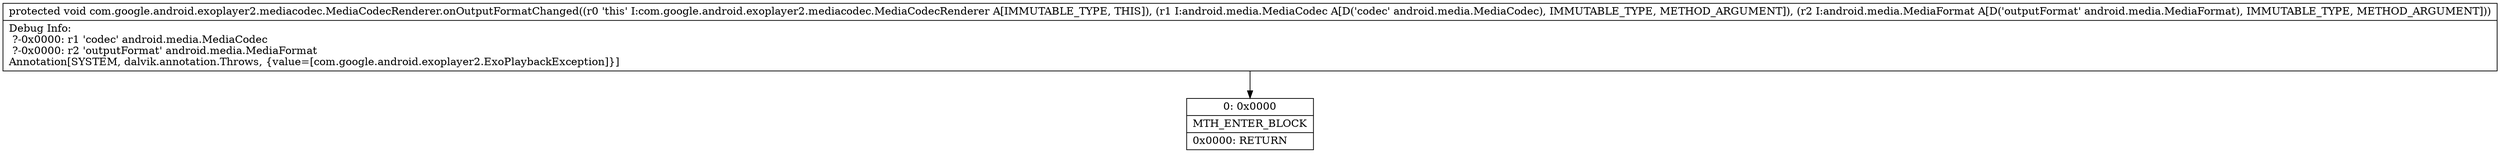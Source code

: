 digraph "CFG forcom.google.android.exoplayer2.mediacodec.MediaCodecRenderer.onOutputFormatChanged(Landroid\/media\/MediaCodec;Landroid\/media\/MediaFormat;)V" {
Node_0 [shape=record,label="{0\:\ 0x0000|MTH_ENTER_BLOCK\l|0x0000: RETURN   \l}"];
MethodNode[shape=record,label="{protected void com.google.android.exoplayer2.mediacodec.MediaCodecRenderer.onOutputFormatChanged((r0 'this' I:com.google.android.exoplayer2.mediacodec.MediaCodecRenderer A[IMMUTABLE_TYPE, THIS]), (r1 I:android.media.MediaCodec A[D('codec' android.media.MediaCodec), IMMUTABLE_TYPE, METHOD_ARGUMENT]), (r2 I:android.media.MediaFormat A[D('outputFormat' android.media.MediaFormat), IMMUTABLE_TYPE, METHOD_ARGUMENT]))  | Debug Info:\l  ?\-0x0000: r1 'codec' android.media.MediaCodec\l  ?\-0x0000: r2 'outputFormat' android.media.MediaFormat\lAnnotation[SYSTEM, dalvik.annotation.Throws, \{value=[com.google.android.exoplayer2.ExoPlaybackException]\}]\l}"];
MethodNode -> Node_0;
}

